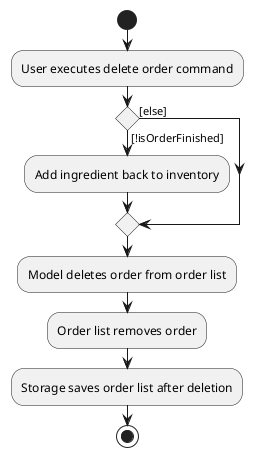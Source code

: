 @startuml
start
:User executes delete order command;

if () then ([!isOrderFinished])
    :Add ingredient back to inventory;
else ([else])
endif

:Model deletes order from order list;

:Order list removes order;

:Storage saves order list after deletion;
stop
@enduml
